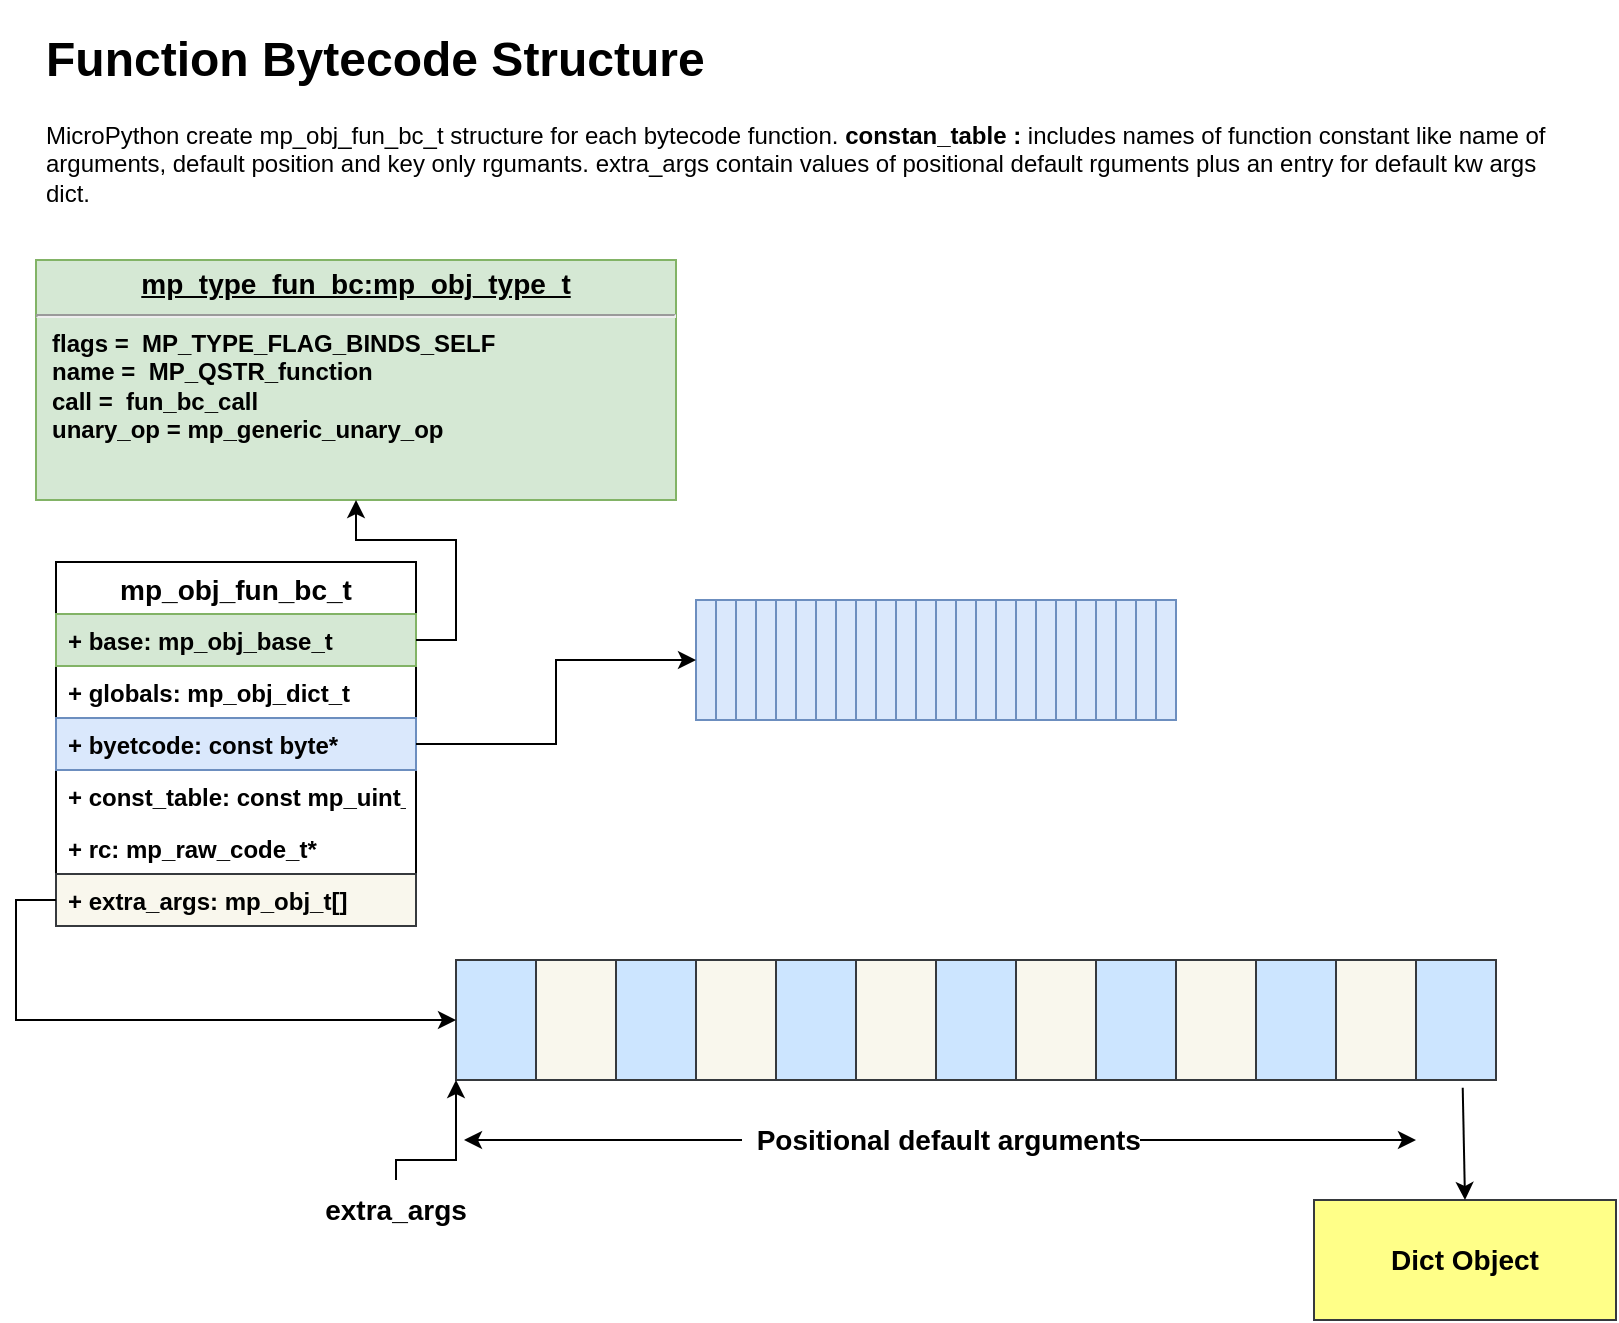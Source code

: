 <mxfile version="15.9.4" type="github">
  <diagram id="wbdEYN_EiqjYCb6oIjMI" name="Page-1">
    <mxGraphModel dx="1335" dy="663" grid="1" gridSize="10" guides="1" tooltips="1" connect="1" arrows="1" fold="1" page="1" pageScale="1" pageWidth="850" pageHeight="1100" math="0" shadow="0">
      <root>
        <mxCell id="0" />
        <mxCell id="1" parent="0" />
        <mxCell id="NpgxRqE8igU9WAZxbFdr-1" value="&lt;h1&gt;Function Bytecode Structure&lt;br&gt;&lt;/h1&gt;&lt;p&gt;MicroPython create mp_obj_fun_bc_t structure for each bytecode function. &lt;b&gt;constan_table :&lt;/b&gt; includes names of function constant like name of arguments, default position and key only rgumants. extra_args contain values of positional default rguments plus an entry for default kw args dict.&lt;br&gt;&lt;/p&gt;" style="text;html=1;strokeColor=none;fillColor=none;spacing=5;spacingTop=-20;whiteSpace=wrap;overflow=hidden;rounded=0;" vertex="1" parent="1">
          <mxGeometry x="30" y="40" width="770" height="120" as="geometry" />
        </mxCell>
        <mxCell id="NpgxRqE8igU9WAZxbFdr-6" value="mp_obj_fun_bc_t" style="swimlane;fontStyle=1;childLayout=stackLayout;horizontal=1;startSize=26;fillColor=none;horizontalStack=0;resizeParent=1;resizeParentMax=0;resizeLast=0;collapsible=1;marginBottom=0;fontSize=14;" vertex="1" parent="1">
          <mxGeometry x="40" y="311" width="180" height="182" as="geometry" />
        </mxCell>
        <mxCell id="NpgxRqE8igU9WAZxbFdr-7" value="+ base: mp_obj_base_t" style="text;strokeColor=#82b366;fillColor=#d5e8d4;align=left;verticalAlign=top;spacingLeft=4;spacingRight=4;overflow=hidden;rotatable=0;points=[[0,0.5],[1,0.5]];portConstraint=eastwest;fontStyle=1" vertex="1" parent="NpgxRqE8igU9WAZxbFdr-6">
          <mxGeometry y="26" width="180" height="26" as="geometry" />
        </mxCell>
        <mxCell id="NpgxRqE8igU9WAZxbFdr-8" value="+ globals: mp_obj_dict_t" style="text;strokeColor=none;fillColor=none;align=left;verticalAlign=top;spacingLeft=4;spacingRight=4;overflow=hidden;rotatable=0;points=[[0,0.5],[1,0.5]];portConstraint=eastwest;fontStyle=1" vertex="1" parent="NpgxRqE8igU9WAZxbFdr-6">
          <mxGeometry y="52" width="180" height="26" as="geometry" />
        </mxCell>
        <mxCell id="NpgxRqE8igU9WAZxbFdr-18" value="+ byetcode: const byte*" style="text;strokeColor=#6c8ebf;fillColor=#dae8fc;align=left;verticalAlign=top;spacingLeft=4;spacingRight=4;overflow=hidden;rotatable=0;points=[[0,0.5],[1,0.5]];portConstraint=eastwest;fontStyle=1" vertex="1" parent="NpgxRqE8igU9WAZxbFdr-6">
          <mxGeometry y="78" width="180" height="26" as="geometry" />
        </mxCell>
        <mxCell id="NpgxRqE8igU9WAZxbFdr-19" value="+ const_table: const mp_uint_t*" style="text;strokeColor=none;fillColor=none;align=left;verticalAlign=top;spacingLeft=4;spacingRight=4;overflow=hidden;rotatable=0;points=[[0,0.5],[1,0.5]];portConstraint=eastwest;fontStyle=1" vertex="1" parent="NpgxRqE8igU9WAZxbFdr-6">
          <mxGeometry y="104" width="180" height="26" as="geometry" />
        </mxCell>
        <mxCell id="NpgxRqE8igU9WAZxbFdr-22" value="+ rc: mp_raw_code_t*" style="text;strokeColor=none;fillColor=none;align=left;verticalAlign=top;spacingLeft=4;spacingRight=4;overflow=hidden;rotatable=0;points=[[0,0.5],[1,0.5]];portConstraint=eastwest;fontStyle=1" vertex="1" parent="NpgxRqE8igU9WAZxbFdr-6">
          <mxGeometry y="130" width="180" height="26" as="geometry" />
        </mxCell>
        <mxCell id="NpgxRqE8igU9WAZxbFdr-21" value="+ extra_args: mp_obj_t[]" style="text;strokeColor=#36393d;fillColor=#f9f7ed;align=left;verticalAlign=top;spacingLeft=4;spacingRight=4;overflow=hidden;rotatable=0;points=[[0,0.5],[1,0.5]];portConstraint=eastwest;fontStyle=1" vertex="1" parent="NpgxRqE8igU9WAZxbFdr-6">
          <mxGeometry y="156" width="180" height="26" as="geometry" />
        </mxCell>
        <mxCell id="NpgxRqE8igU9WAZxbFdr-14" value="&lt;p style=&quot;margin: 4px 0px 0px ; text-align: center ; text-decoration: underline ; font-size: 14px&quot;&gt;&lt;span&gt;mp_type_fun_bc:mp_obj_type_t&lt;/span&gt;&lt;/p&gt;&lt;hr&gt;&lt;p style=&quot;margin: 0px ; margin-left: 8px&quot;&gt;flags =&amp;nbsp; MP_TYPE_FLAG_BINDS_SELF&lt;br&gt;name =&amp;nbsp; MP_QSTR_function&lt;br&gt;call =&amp;nbsp; fun_bc_call&lt;/p&gt;&lt;p style=&quot;margin: 0px ; margin-left: 8px&quot;&gt;unary_op = mp_generic_unary_op&lt;/p&gt;&lt;p style=&quot;margin: 0px ; margin-left: 8px&quot;&gt;&lt;br&gt;&lt;/p&gt;" style="verticalAlign=top;align=left;overflow=fill;fontSize=12;fontFamily=Helvetica;html=1;fillColor=#d5e8d4;strokeColor=#82b366;fontStyle=1" vertex="1" parent="1">
          <mxGeometry x="30" y="160" width="320" height="120" as="geometry" />
        </mxCell>
        <mxCell id="NpgxRqE8igU9WAZxbFdr-23" style="edgeStyle=orthogonalEdgeStyle;rounded=0;orthogonalLoop=1;jettySize=auto;html=1;" edge="1" parent="1" source="NpgxRqE8igU9WAZxbFdr-7" target="NpgxRqE8igU9WAZxbFdr-14">
          <mxGeometry relative="1" as="geometry">
            <Array as="points">
              <mxPoint x="240" y="350" />
              <mxPoint x="240" y="300" />
              <mxPoint x="190" y="300" />
            </Array>
          </mxGeometry>
        </mxCell>
        <mxCell id="NpgxRqE8igU9WAZxbFdr-49" value="" style="group;fillColor=#dae8fc;strokeColor=#6c8ebf;" vertex="1" connectable="0" parent="1">
          <mxGeometry x="360" y="330" width="240" height="60" as="geometry" />
        </mxCell>
        <mxCell id="NpgxRqE8igU9WAZxbFdr-28" value="" style="rounded=0;whiteSpace=wrap;html=1;fontSize=14;fillColor=#dae8fc;strokeColor=#6c8ebf;" vertex="1" parent="NpgxRqE8igU9WAZxbFdr-49">
          <mxGeometry width="240" height="60" as="geometry" />
        </mxCell>
        <mxCell id="NpgxRqE8igU9WAZxbFdr-29" value="" style="rounded=0;whiteSpace=wrap;html=1;fontSize=14;fillColor=#dae8fc;strokeColor=#6c8ebf;" vertex="1" parent="NpgxRqE8igU9WAZxbFdr-49">
          <mxGeometry x="10" width="10" height="60" as="geometry" />
        </mxCell>
        <mxCell id="NpgxRqE8igU9WAZxbFdr-30" value="" style="rounded=0;whiteSpace=wrap;html=1;fontSize=14;fillColor=#dae8fc;strokeColor=#6c8ebf;" vertex="1" parent="NpgxRqE8igU9WAZxbFdr-49">
          <mxGeometry x="20" width="10" height="60" as="geometry" />
        </mxCell>
        <mxCell id="NpgxRqE8igU9WAZxbFdr-32" value="" style="rounded=0;whiteSpace=wrap;html=1;fontSize=14;fillColor=#dae8fc;strokeColor=#6c8ebf;" vertex="1" parent="NpgxRqE8igU9WAZxbFdr-49">
          <mxGeometry x="40" width="10" height="60" as="geometry" />
        </mxCell>
        <mxCell id="NpgxRqE8igU9WAZxbFdr-33" value="" style="rounded=0;whiteSpace=wrap;html=1;fontSize=14;fillColor=#dae8fc;strokeColor=#6c8ebf;" vertex="1" parent="NpgxRqE8igU9WAZxbFdr-49">
          <mxGeometry x="50" width="10" height="60" as="geometry" />
        </mxCell>
        <mxCell id="NpgxRqE8igU9WAZxbFdr-34" value="" style="rounded=0;whiteSpace=wrap;html=1;fontSize=14;fillColor=#dae8fc;strokeColor=#6c8ebf;" vertex="1" parent="NpgxRqE8igU9WAZxbFdr-49">
          <mxGeometry x="70" width="10" height="60" as="geometry" />
        </mxCell>
        <mxCell id="NpgxRqE8igU9WAZxbFdr-35" value="" style="rounded=0;whiteSpace=wrap;html=1;fontSize=14;fillColor=#dae8fc;strokeColor=#6c8ebf;" vertex="1" parent="NpgxRqE8igU9WAZxbFdr-49">
          <mxGeometry x="80" width="10" height="60" as="geometry" />
        </mxCell>
        <mxCell id="NpgxRqE8igU9WAZxbFdr-36" value="" style="rounded=0;whiteSpace=wrap;html=1;fontSize=14;fillColor=#dae8fc;strokeColor=#6c8ebf;" vertex="1" parent="NpgxRqE8igU9WAZxbFdr-49">
          <mxGeometry x="90" width="10" height="60" as="geometry" />
        </mxCell>
        <mxCell id="NpgxRqE8igU9WAZxbFdr-37" value="" style="rounded=0;whiteSpace=wrap;html=1;fontSize=14;fillColor=#dae8fc;strokeColor=#6c8ebf;" vertex="1" parent="NpgxRqE8igU9WAZxbFdr-49">
          <mxGeometry x="100" width="10" height="60" as="geometry" />
        </mxCell>
        <mxCell id="NpgxRqE8igU9WAZxbFdr-38" value="" style="rounded=0;whiteSpace=wrap;html=1;fontSize=14;fillColor=#dae8fc;strokeColor=#6c8ebf;" vertex="1" parent="NpgxRqE8igU9WAZxbFdr-49">
          <mxGeometry x="110" width="10" height="60" as="geometry" />
        </mxCell>
        <mxCell id="NpgxRqE8igU9WAZxbFdr-39" value="" style="rounded=0;whiteSpace=wrap;html=1;fontSize=14;fillColor=#dae8fc;strokeColor=#6c8ebf;" vertex="1" parent="NpgxRqE8igU9WAZxbFdr-49">
          <mxGeometry x="120" width="10" height="60" as="geometry" />
        </mxCell>
        <mxCell id="NpgxRqE8igU9WAZxbFdr-40" value="" style="rounded=0;whiteSpace=wrap;html=1;fontSize=14;fillColor=#dae8fc;strokeColor=#6c8ebf;" vertex="1" parent="NpgxRqE8igU9WAZxbFdr-49">
          <mxGeometry x="130" width="10" height="60" as="geometry" />
        </mxCell>
        <mxCell id="NpgxRqE8igU9WAZxbFdr-41" value="" style="rounded=0;whiteSpace=wrap;html=1;fontSize=14;fillColor=#dae8fc;strokeColor=#6c8ebf;" vertex="1" parent="NpgxRqE8igU9WAZxbFdr-49">
          <mxGeometry x="140" width="10" height="60" as="geometry" />
        </mxCell>
        <mxCell id="NpgxRqE8igU9WAZxbFdr-42" value="" style="rounded=0;whiteSpace=wrap;html=1;fontSize=14;fillColor=#dae8fc;strokeColor=#6c8ebf;" vertex="1" parent="NpgxRqE8igU9WAZxbFdr-49">
          <mxGeometry x="150" width="10" height="60" as="geometry" />
        </mxCell>
        <mxCell id="NpgxRqE8igU9WAZxbFdr-43" value="" style="rounded=0;whiteSpace=wrap;html=1;fontSize=14;fillColor=#dae8fc;strokeColor=#6c8ebf;" vertex="1" parent="NpgxRqE8igU9WAZxbFdr-49">
          <mxGeometry x="160" width="10" height="60" as="geometry" />
        </mxCell>
        <mxCell id="NpgxRqE8igU9WAZxbFdr-44" value="" style="rounded=0;whiteSpace=wrap;html=1;fontSize=14;fillColor=#dae8fc;strokeColor=#6c8ebf;" vertex="1" parent="NpgxRqE8igU9WAZxbFdr-49">
          <mxGeometry x="180" width="10" height="60" as="geometry" />
        </mxCell>
        <mxCell id="NpgxRqE8igU9WAZxbFdr-45" value="" style="rounded=0;whiteSpace=wrap;html=1;fontSize=14;fillColor=#dae8fc;strokeColor=#6c8ebf;" vertex="1" parent="NpgxRqE8igU9WAZxbFdr-49">
          <mxGeometry x="190" width="10" height="60" as="geometry" />
        </mxCell>
        <mxCell id="NpgxRqE8igU9WAZxbFdr-46" value="" style="rounded=0;whiteSpace=wrap;html=1;fontSize=14;fillColor=#dae8fc;strokeColor=#6c8ebf;" vertex="1" parent="NpgxRqE8igU9WAZxbFdr-49">
          <mxGeometry x="200" width="10" height="60" as="geometry" />
        </mxCell>
        <mxCell id="NpgxRqE8igU9WAZxbFdr-47" value="" style="rounded=0;whiteSpace=wrap;html=1;fontSize=14;fillColor=#dae8fc;strokeColor=#6c8ebf;" vertex="1" parent="NpgxRqE8igU9WAZxbFdr-49">
          <mxGeometry x="210" width="10" height="60" as="geometry" />
        </mxCell>
        <mxCell id="NpgxRqE8igU9WAZxbFdr-48" value="" style="rounded=0;whiteSpace=wrap;html=1;fontSize=14;fillColor=#dae8fc;strokeColor=#6c8ebf;" vertex="1" parent="NpgxRqE8igU9WAZxbFdr-49">
          <mxGeometry x="220" width="10" height="60" as="geometry" />
        </mxCell>
        <mxCell id="NpgxRqE8igU9WAZxbFdr-53" value="" style="rounded=0;whiteSpace=wrap;html=1;fontSize=14;fillColor=#cce5ff;strokeColor=#36393d;" vertex="1" parent="1">
          <mxGeometry x="240" y="510" width="520" height="60" as="geometry" />
        </mxCell>
        <mxCell id="NpgxRqE8igU9WAZxbFdr-55" value="" style="rounded=0;whiteSpace=wrap;html=1;fontSize=14;fillColor=#f9f7ed;strokeColor=#36393d;" vertex="1" parent="1">
          <mxGeometry x="280" y="510" width="40" height="60" as="geometry" />
        </mxCell>
        <mxCell id="NpgxRqE8igU9WAZxbFdr-56" value="" style="rounded=0;whiteSpace=wrap;html=1;fontSize=14;fillColor=#f9f7ed;strokeColor=#36393d;" vertex="1" parent="1">
          <mxGeometry x="360" y="510" width="40" height="60" as="geometry" />
        </mxCell>
        <mxCell id="NpgxRqE8igU9WAZxbFdr-57" value="" style="rounded=0;whiteSpace=wrap;html=1;fontSize=14;fillColor=#f9f7ed;strokeColor=#36393d;" vertex="1" parent="1">
          <mxGeometry x="440" y="510" width="40" height="60" as="geometry" />
        </mxCell>
        <mxCell id="NpgxRqE8igU9WAZxbFdr-58" value="" style="rounded=0;whiteSpace=wrap;html=1;fontSize=14;fillColor=#f9f7ed;strokeColor=#36393d;" vertex="1" parent="1">
          <mxGeometry x="520" y="510" width="40" height="60" as="geometry" />
        </mxCell>
        <mxCell id="NpgxRqE8igU9WAZxbFdr-59" value="" style="rounded=0;whiteSpace=wrap;html=1;fontSize=14;fillColor=#f9f7ed;strokeColor=#36393d;" vertex="1" parent="1">
          <mxGeometry x="600" y="510" width="40" height="60" as="geometry" />
        </mxCell>
        <mxCell id="NpgxRqE8igU9WAZxbFdr-60" value="" style="rounded=0;whiteSpace=wrap;html=1;fontSize=14;fillColor=#f9f7ed;strokeColor=#36393d;" vertex="1" parent="1">
          <mxGeometry x="680" y="510" width="40" height="60" as="geometry" />
        </mxCell>
        <mxCell id="NpgxRqE8igU9WAZxbFdr-64" value="&amp;nbsp; Positional default arguments" style="endArrow=classic;startArrow=classic;html=1;rounded=0;fontSize=14;fontStyle=1" edge="1" parent="1">
          <mxGeometry width="50" height="50" relative="1" as="geometry">
            <mxPoint x="244" y="600" as="sourcePoint" />
            <mxPoint x="720" y="600" as="targetPoint" />
          </mxGeometry>
        </mxCell>
        <mxCell id="NpgxRqE8igU9WAZxbFdr-67" style="edgeStyle=orthogonalEdgeStyle;rounded=0;orthogonalLoop=1;jettySize=auto;html=1;entryX=0;entryY=1;entryDx=0;entryDy=0;fontSize=14;" edge="1" parent="1" source="NpgxRqE8igU9WAZxbFdr-66" target="NpgxRqE8igU9WAZxbFdr-53">
          <mxGeometry relative="1" as="geometry">
            <Array as="points">
              <mxPoint x="210" y="610" />
              <mxPoint x="240" y="610" />
            </Array>
          </mxGeometry>
        </mxCell>
        <mxCell id="NpgxRqE8igU9WAZxbFdr-66" value="&lt;div&gt;extra_args&lt;/div&gt;" style="text;html=1;strokeColor=none;fillColor=none;align=center;verticalAlign=middle;whiteSpace=wrap;rounded=0;fontSize=14;fontStyle=1" vertex="1" parent="1">
          <mxGeometry x="180" y="620" width="60" height="30" as="geometry" />
        </mxCell>
        <mxCell id="NpgxRqE8igU9WAZxbFdr-68" value="Dict Object" style="rounded=0;whiteSpace=wrap;html=1;fontSize=14;fontStyle=1;fillColor=#ffff88;strokeColor=#36393d;" vertex="1" parent="1">
          <mxGeometry x="669" y="630" width="151" height="60" as="geometry" />
        </mxCell>
        <mxCell id="NpgxRqE8igU9WAZxbFdr-70" value="" style="endArrow=classic;html=1;rounded=0;fontSize=14;exitX=0.968;exitY=1.065;exitDx=0;exitDy=0;exitPerimeter=0;entryX=0.5;entryY=0;entryDx=0;entryDy=0;" edge="1" parent="1" source="NpgxRqE8igU9WAZxbFdr-53" target="NpgxRqE8igU9WAZxbFdr-68">
          <mxGeometry width="50" height="50" relative="1" as="geometry">
            <mxPoint x="280" y="550" as="sourcePoint" />
            <mxPoint x="330" y="500" as="targetPoint" />
          </mxGeometry>
        </mxCell>
        <mxCell id="NpgxRqE8igU9WAZxbFdr-71" style="edgeStyle=orthogonalEdgeStyle;rounded=0;orthogonalLoop=1;jettySize=auto;html=1;entryX=0;entryY=0.5;entryDx=0;entryDy=0;fontSize=14;" edge="1" parent="1" source="NpgxRqE8igU9WAZxbFdr-18" target="NpgxRqE8igU9WAZxbFdr-28">
          <mxGeometry relative="1" as="geometry" />
        </mxCell>
        <mxCell id="NpgxRqE8igU9WAZxbFdr-72" style="edgeStyle=orthogonalEdgeStyle;rounded=0;orthogonalLoop=1;jettySize=auto;html=1;entryX=0;entryY=0.5;entryDx=0;entryDy=0;fontSize=14;" edge="1" parent="1" source="NpgxRqE8igU9WAZxbFdr-21" target="NpgxRqE8igU9WAZxbFdr-53">
          <mxGeometry relative="1" as="geometry">
            <Array as="points">
              <mxPoint x="20" y="480" />
              <mxPoint x="20" y="540" />
            </Array>
          </mxGeometry>
        </mxCell>
      </root>
    </mxGraphModel>
  </diagram>
</mxfile>
